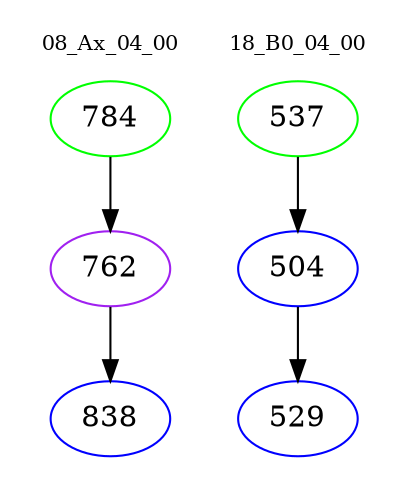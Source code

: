 digraph{
subgraph cluster_0 {
color = white
label = "08_Ax_04_00";
fontsize=10;
T0_784 [label="784", color="green"]
T0_784 -> T0_762 [color="black"]
T0_762 [label="762", color="purple"]
T0_762 -> T0_838 [color="black"]
T0_838 [label="838", color="blue"]
}
subgraph cluster_1 {
color = white
label = "18_B0_04_00";
fontsize=10;
T1_537 [label="537", color="green"]
T1_537 -> T1_504 [color="black"]
T1_504 [label="504", color="blue"]
T1_504 -> T1_529 [color="black"]
T1_529 [label="529", color="blue"]
}
}
